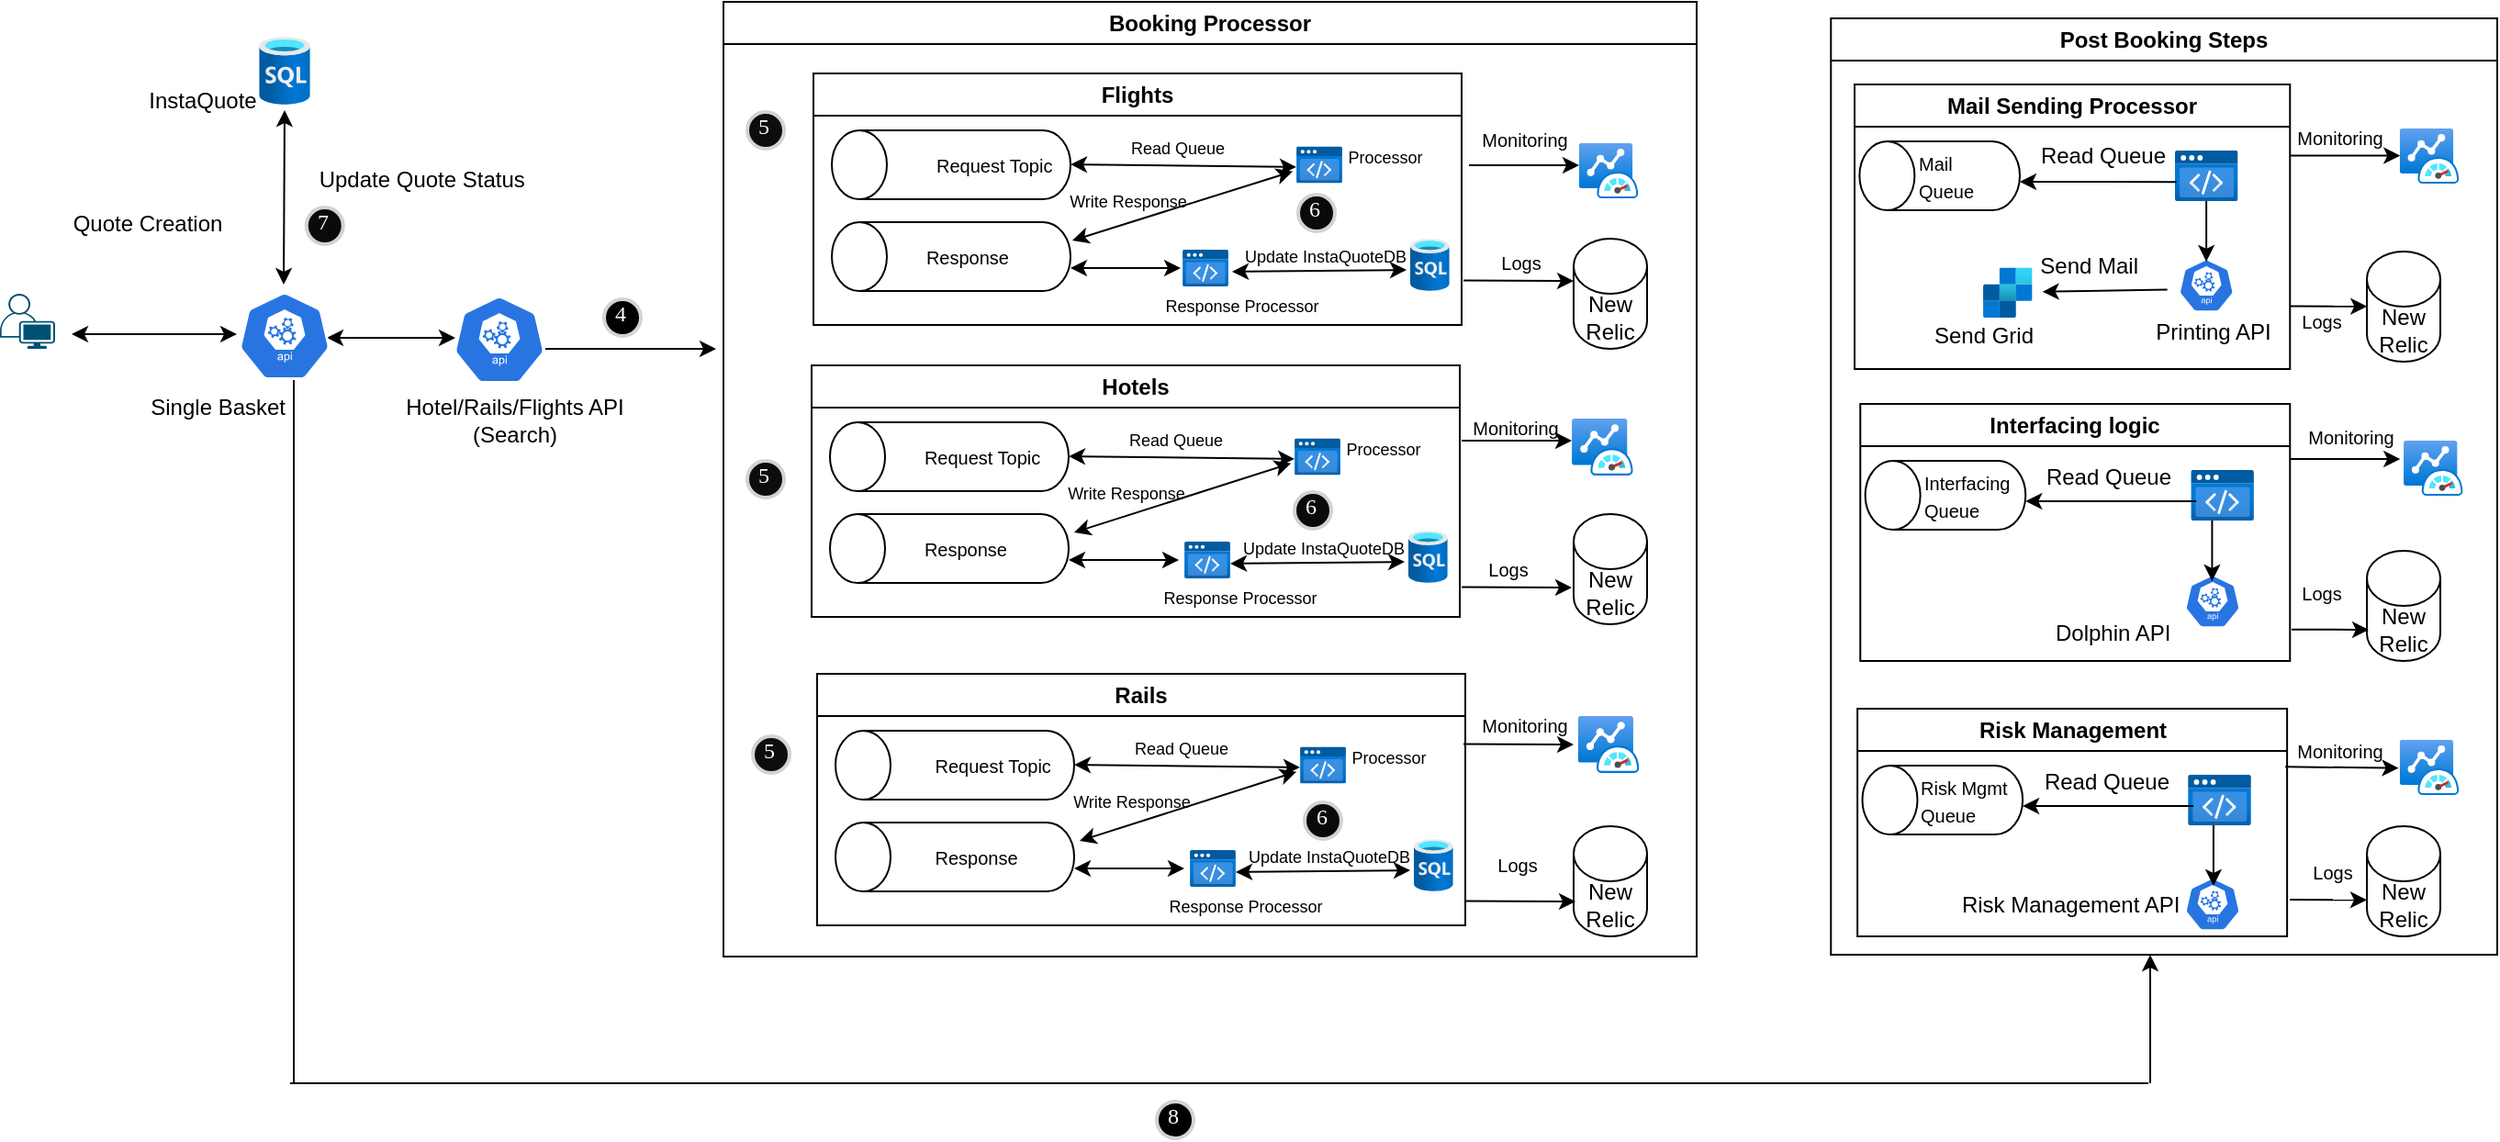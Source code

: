 <mxfile version="21.6.1" type="github" pages="3">
  <diagram name="Overview" id="FbxrqBaNDIRw1INJLC_C">
    <mxGraphModel dx="1138" dy="595" grid="1" gridSize="10" guides="1" tooltips="1" connect="1" arrows="1" fold="1" page="1" pageScale="1" pageWidth="1600" pageHeight="900" math="0" shadow="0">
      <root>
        <mxCell id="0" />
        <mxCell id="1" parent="0" />
        <mxCell id="jMU1ia0-qKuCmF8YuJTu-4" value="" style="points=[[0.35,0,0],[0.98,0.51,0],[1,0.71,0],[0.67,1,0],[0,0.795,0],[0,0.65,0]];verticalLabelPosition=bottom;sketch=0;html=1;verticalAlign=top;aspect=fixed;align=center;pointerEvents=1;shape=mxgraph.cisco19.user;fillColor=#005073;strokeColor=none;" parent="1" vertex="1">
          <mxGeometry x="30" y="230" width="30" height="30" as="geometry" />
        </mxCell>
        <mxCell id="jMU1ia0-qKuCmF8YuJTu-32" value="" style="endArrow=classic;startArrow=classic;html=1;rounded=0;" parent="1" edge="1">
          <mxGeometry width="50" height="50" relative="1" as="geometry">
            <mxPoint x="184.5" y="225" as="sourcePoint" />
            <mxPoint x="185" y="130" as="targetPoint" />
          </mxGeometry>
        </mxCell>
        <mxCell id="jMU1ia0-qKuCmF8YuJTu-34" value="" style="endArrow=classic;startArrow=classic;html=1;rounded=0;" parent="1" edge="1">
          <mxGeometry width="50" height="50" relative="1" as="geometry">
            <mxPoint x="69" y="252" as="sourcePoint" />
            <mxPoint x="159" y="252" as="targetPoint" />
          </mxGeometry>
        </mxCell>
        <mxCell id="jMU1ia0-qKuCmF8YuJTu-47" value="" style="endArrow=classic;startArrow=classic;html=1;rounded=0;" parent="1" edge="1">
          <mxGeometry width="50" height="50" relative="1" as="geometry">
            <mxPoint x="208" y="254" as="sourcePoint" />
            <mxPoint x="278" y="254" as="targetPoint" />
          </mxGeometry>
        </mxCell>
        <mxCell id="jMU1ia0-qKuCmF8YuJTu-65" value="Quote Creation" style="text;html=1;align=center;verticalAlign=middle;resizable=0;points=[];autosize=1;strokeColor=none;fillColor=none;fontSize=12;" parent="1" vertex="1">
          <mxGeometry x="60.13" y="177" width="100" height="30" as="geometry" />
        </mxCell>
        <mxCell id="jMU1ia0-qKuCmF8YuJTu-71" value="Booking Processor" style="swimlane;whiteSpace=wrap;html=1;" parent="1" vertex="1">
          <mxGeometry x="424" y="71" width="530" height="520" as="geometry" />
        </mxCell>
        <mxCell id="jMU1ia0-qKuCmF8YuJTu-115" value="Flights" style="swimlane;whiteSpace=wrap;html=1;fontSize=12;" parent="jMU1ia0-qKuCmF8YuJTu-71" vertex="1">
          <mxGeometry x="49" y="39" width="353" height="137" as="geometry" />
        </mxCell>
        <mxCell id="jMU1ia0-qKuCmF8YuJTu-119" value="&lt;font style=&quot;font-size: 10px;&quot;&gt;&amp;nbsp; &amp;nbsp; &amp;nbsp; &amp;nbsp; &amp;nbsp;Request Topic&lt;/font&gt;" style="shape=cylinder3;whiteSpace=wrap;html=1;boundedLbl=1;backgroundOutline=1;size=15;direction=north;align=left;" parent="jMU1ia0-qKuCmF8YuJTu-115" vertex="1">
          <mxGeometry x="10" y="31" width="130" height="37.5" as="geometry" />
        </mxCell>
        <mxCell id="jMU1ia0-qKuCmF8YuJTu-121" value="&lt;span style=&quot;font-size: 10px;&quot;&gt;&amp;nbsp; &amp;nbsp; &amp;nbsp; &amp;nbsp;Response&amp;nbsp;&lt;/span&gt;" style="shape=cylinder3;whiteSpace=wrap;html=1;boundedLbl=1;backgroundOutline=1;size=15;direction=north;align=left;" parent="jMU1ia0-qKuCmF8YuJTu-115" vertex="1">
          <mxGeometry x="10" y="81" width="130" height="37.5" as="geometry" />
        </mxCell>
        <mxCell id="jMU1ia0-qKuCmF8YuJTu-125" value="" style="image;aspect=fixed;html=1;points=[];align=center;fontSize=12;image=img/lib/azure2/preview/Static_Apps.svg;" parent="jMU1ia0-qKuCmF8YuJTu-115" vertex="1">
          <mxGeometry x="263" y="39.75" width="25" height="20" as="geometry" />
        </mxCell>
        <mxCell id="jMU1ia0-qKuCmF8YuJTu-127" value="" style="endArrow=classic;startArrow=classic;html=1;rounded=0;" parent="jMU1ia0-qKuCmF8YuJTu-115" edge="1">
          <mxGeometry width="50" height="50" relative="1" as="geometry">
            <mxPoint x="140" y="49.5" as="sourcePoint" />
            <mxPoint x="263" y="51" as="targetPoint" />
          </mxGeometry>
        </mxCell>
        <mxCell id="jMU1ia0-qKuCmF8YuJTu-128" value="" style="endArrow=classic;startArrow=classic;html=1;rounded=0;" parent="jMU1ia0-qKuCmF8YuJTu-115" edge="1">
          <mxGeometry width="50" height="50" relative="1" as="geometry">
            <mxPoint x="140" y="106" as="sourcePoint" />
            <mxPoint x="200" y="106" as="targetPoint" />
          </mxGeometry>
        </mxCell>
        <mxCell id="jMU1ia0-qKuCmF8YuJTu-131" value="" style="image;aspect=fixed;html=1;points=[];align=center;fontSize=12;image=img/lib/azure2/preview/Time_Series_Data_Sets.svg;" parent="jMU1ia0-qKuCmF8YuJTu-115" vertex="1">
          <mxGeometry x="325" y="90" width="21.38" height="28.5" as="geometry" />
        </mxCell>
        <mxCell id="jMU1ia0-qKuCmF8YuJTu-132" value="" style="endArrow=classic;startArrow=classic;html=1;rounded=0;" parent="jMU1ia0-qKuCmF8YuJTu-115" edge="1">
          <mxGeometry width="50" height="50" relative="1" as="geometry">
            <mxPoint x="228" y="107.96" as="sourcePoint" />
            <mxPoint x="323" y="107" as="targetPoint" />
          </mxGeometry>
        </mxCell>
        <mxCell id="jMU1ia0-qKuCmF8YuJTu-137" value="&lt;font style=&quot;font-size: 9px;&quot;&gt;Processor&lt;/font&gt;" style="text;html=1;align=center;verticalAlign=middle;resizable=0;points=[];autosize=1;strokeColor=none;fillColor=none;fontSize=9;" parent="jMU1ia0-qKuCmF8YuJTu-115" vertex="1">
          <mxGeometry x="281" y="36" width="60" height="20" as="geometry" />
        </mxCell>
        <mxCell id="jMU1ia0-qKuCmF8YuJTu-138" value="Update InstaQuoteDB" style="text;html=1;align=left;verticalAlign=middle;resizable=0;points=[];autosize=1;strokeColor=none;fillColor=none;fontSize=9;" parent="jMU1ia0-qKuCmF8YuJTu-115" vertex="1">
          <mxGeometry x="233" y="90" width="110" height="20" as="geometry" />
        </mxCell>
        <mxCell id="jMU1ia0-qKuCmF8YuJTu-139" value="Read Queue" style="text;html=1;align=center;verticalAlign=middle;resizable=0;points=[];autosize=1;strokeColor=none;fillColor=none;fontSize=9;" parent="jMU1ia0-qKuCmF8YuJTu-115" vertex="1">
          <mxGeometry x="163" y="31" width="70" height="20" as="geometry" />
        </mxCell>
        <mxCell id="jMU1ia0-qKuCmF8YuJTu-140" value="Write Response" style="text;html=1;align=center;verticalAlign=middle;resizable=0;points=[];autosize=1;strokeColor=none;fillColor=none;fontSize=9;" parent="jMU1ia0-qKuCmF8YuJTu-115" vertex="1">
          <mxGeometry x="126" y="59.75" width="90" height="20" as="geometry" />
        </mxCell>
        <mxCell id="jMU1ia0-qKuCmF8YuJTu-141" value="Response Processor" style="text;html=1;align=center;verticalAlign=middle;resizable=0;points=[];autosize=1;strokeColor=none;fillColor=none;fontSize=9;" parent="jMU1ia0-qKuCmF8YuJTu-115" vertex="1">
          <mxGeometry x="178" y="117" width="110" height="20" as="geometry" />
        </mxCell>
        <mxCell id="jMU1ia0-qKuCmF8YuJTu-229" value="6" style="ellipse;whiteSpace=wrap;html=1;aspect=fixed;strokeWidth=2;fontFamily=Tahoma;spacingBottom=4;spacingRight=2;strokeColor=#d3d3d3;fontColor=#ffffff;fillColor=#0a0a0a;" parent="jMU1ia0-qKuCmF8YuJTu-115" vertex="1">
          <mxGeometry x="264" y="66" width="20" height="20" as="geometry" />
        </mxCell>
        <mxCell id="jMU1ia0-qKuCmF8YuJTu-142" value="" style="endArrow=classic;html=1;rounded=0;" parent="jMU1ia0-qKuCmF8YuJTu-71" edge="1">
          <mxGeometry width="50" height="50" relative="1" as="geometry">
            <mxPoint x="403" y="151.75" as="sourcePoint" />
            <mxPoint x="463" y="152" as="targetPoint" />
          </mxGeometry>
        </mxCell>
        <mxCell id="jMU1ia0-qKuCmF8YuJTu-182" value="5" style="ellipse;whiteSpace=wrap;html=1;aspect=fixed;strokeWidth=2;fontFamily=Tahoma;spacingBottom=4;spacingRight=2;strokeColor=#d3d3d3;fillColor=#0d0d0d;fontColor=#ffffff;" parent="jMU1ia0-qKuCmF8YuJTu-71" vertex="1">
          <mxGeometry x="13" y="60" width="20" height="20" as="geometry" />
        </mxCell>
        <mxCell id="jMU1ia0-qKuCmF8YuJTu-184" value="5" style="ellipse;whiteSpace=wrap;html=1;aspect=fixed;strokeWidth=2;fontFamily=Tahoma;spacingBottom=4;spacingRight=2;strokeColor=#d3d3d3;fillColor=#0d0d0d;fontColor=#ffffff;" parent="jMU1ia0-qKuCmF8YuJTu-71" vertex="1">
          <mxGeometry x="13" y="250" width="20" height="20" as="geometry" />
        </mxCell>
        <mxCell id="jMU1ia0-qKuCmF8YuJTu-185" value="5" style="ellipse;whiteSpace=wrap;html=1;aspect=fixed;strokeWidth=2;fontFamily=Tahoma;spacingBottom=4;spacingRight=2;strokeColor=#d3d3d3;fillColor=#0d0d0d;fontColor=#ffffff;" parent="jMU1ia0-qKuCmF8YuJTu-71" vertex="1">
          <mxGeometry x="16" y="400" width="20" height="20" as="geometry" />
        </mxCell>
        <mxCell id="jMU1ia0-qKuCmF8YuJTu-186" value="New Relic" style="shape=cylinder3;whiteSpace=wrap;html=1;boundedLbl=1;backgroundOutline=1;size=15;" parent="jMU1ia0-qKuCmF8YuJTu-71" vertex="1">
          <mxGeometry x="463" y="279" width="40" height="60" as="geometry" />
        </mxCell>
        <mxCell id="jMU1ia0-qKuCmF8YuJTu-187" value="New Relic" style="shape=cylinder3;whiteSpace=wrap;html=1;boundedLbl=1;backgroundOutline=1;size=15;" parent="jMU1ia0-qKuCmF8YuJTu-71" vertex="1">
          <mxGeometry x="463" y="129" width="40" height="60" as="geometry" />
        </mxCell>
        <mxCell id="jMU1ia0-qKuCmF8YuJTu-190" value="New Relic" style="shape=cylinder3;whiteSpace=wrap;html=1;boundedLbl=1;backgroundOutline=1;size=15;" parent="jMU1ia0-qKuCmF8YuJTu-71" vertex="1">
          <mxGeometry x="463" y="449" width="40" height="60" as="geometry" />
        </mxCell>
        <mxCell id="Gn68gAf-KKxAphHXtv3Z-3" value="Monitoring" style="text;html=1;align=center;verticalAlign=middle;resizable=0;points=[];autosize=1;strokeColor=none;fillColor=none;fontSize=10;" vertex="1" parent="jMU1ia0-qKuCmF8YuJTu-71">
          <mxGeometry x="401" y="60" width="70" height="30" as="geometry" />
        </mxCell>
        <mxCell id="Gn68gAf-KKxAphHXtv3Z-4" value="" style="endArrow=classic;html=1;rounded=0;" edge="1" parent="jMU1ia0-qKuCmF8YuJTu-71">
          <mxGeometry width="50" height="50" relative="1" as="geometry">
            <mxPoint x="406" y="89" as="sourcePoint" />
            <mxPoint x="466" y="89" as="targetPoint" />
          </mxGeometry>
        </mxCell>
        <mxCell id="jMU1ia0-qKuCmF8YuJTu-161" value="Logs" style="text;html=1;align=center;verticalAlign=middle;resizable=0;points=[];autosize=1;strokeColor=none;fillColor=none;fontSize=10;" parent="jMU1ia0-qKuCmF8YuJTu-71" vertex="1">
          <mxGeometry x="402" y="294" width="50" height="30" as="geometry" />
        </mxCell>
        <mxCell id="Gn68gAf-KKxAphHXtv3Z-6" value="" style="image;aspect=fixed;html=1;points=[];align=center;fontSize=12;image=img/lib/azure2/other/Azure_Monitor_Dashboard.svg;" vertex="1" parent="jMU1ia0-qKuCmF8YuJTu-71">
          <mxGeometry x="462" y="227" width="33.36" height="31" as="geometry" />
        </mxCell>
        <mxCell id="Gn68gAf-KKxAphHXtv3Z-7" value="" style="endArrow=classic;html=1;rounded=0;" edge="1" parent="jMU1ia0-qKuCmF8YuJTu-71">
          <mxGeometry width="50" height="50" relative="1" as="geometry">
            <mxPoint x="402" y="239" as="sourcePoint" />
            <mxPoint x="462" y="239" as="targetPoint" />
          </mxGeometry>
        </mxCell>
        <mxCell id="Gn68gAf-KKxAphHXtv3Z-5" value="" style="image;aspect=fixed;html=1;points=[];align=center;fontSize=12;image=img/lib/azure2/other/Azure_Monitor_Dashboard.svg;" vertex="1" parent="jMU1ia0-qKuCmF8YuJTu-71">
          <mxGeometry x="465.86" y="77" width="32.28" height="30" as="geometry" />
        </mxCell>
        <mxCell id="Gn68gAf-KKxAphHXtv3Z-8" value="Monitoring" style="text;html=1;align=center;verticalAlign=middle;resizable=0;points=[];autosize=1;strokeColor=none;fillColor=none;fontSize=10;" vertex="1" parent="jMU1ia0-qKuCmF8YuJTu-71">
          <mxGeometry x="395.86" y="217" width="70" height="30" as="geometry" />
        </mxCell>
        <mxCell id="Gn68gAf-KKxAphHXtv3Z-10" value="" style="image;aspect=fixed;html=1;points=[];align=center;fontSize=12;image=img/lib/azure2/other/Azure_Monitor_Dashboard.svg;" vertex="1" parent="jMU1ia0-qKuCmF8YuJTu-71">
          <mxGeometry x="465.32" y="389" width="33.36" height="31" as="geometry" />
        </mxCell>
        <mxCell id="Gn68gAf-KKxAphHXtv3Z-11" value="Monitoring" style="text;html=1;align=center;verticalAlign=middle;resizable=0;points=[];autosize=1;strokeColor=none;fillColor=none;fontSize=10;" vertex="1" parent="jMU1ia0-qKuCmF8YuJTu-71">
          <mxGeometry x="401" y="379" width="70" height="30" as="geometry" />
        </mxCell>
        <mxCell id="Gn68gAf-KKxAphHXtv3Z-12" value="" style="endArrow=classic;html=1;rounded=0;" edge="1" parent="jMU1ia0-qKuCmF8YuJTu-71">
          <mxGeometry width="50" height="50" relative="1" as="geometry">
            <mxPoint x="403" y="404.26" as="sourcePoint" />
            <mxPoint x="463" y="404.51" as="targetPoint" />
          </mxGeometry>
        </mxCell>
        <mxCell id="jMU1ia0-qKuCmF8YuJTu-94" value="" style="sketch=0;html=1;dashed=0;whitespace=wrap;fillColor=#2875E2;strokeColor=#ffffff;points=[[0.005,0.63,0],[0.1,0.2,0],[0.9,0.2,0],[0.5,0,0],[0.995,0.63,0],[0.72,0.99,0],[0.5,1,0],[0.28,0.99,0]];verticalLabelPosition=bottom;align=center;verticalAlign=top;shape=mxgraph.kubernetes.icon;prIcon=api" parent="1" vertex="1">
          <mxGeometry x="160" y="229" width="50" height="48" as="geometry" />
        </mxCell>
        <mxCell id="jMU1ia0-qKuCmF8YuJTu-95" value="Single Basket&amp;nbsp;" style="text;html=1;align=center;verticalAlign=middle;resizable=0;points=[];autosize=1;strokeColor=none;fillColor=none;fontSize=12;" parent="1" vertex="1">
          <mxGeometry x="100" y="277" width="100" height="30" as="geometry" />
        </mxCell>
        <mxCell id="jMU1ia0-qKuCmF8YuJTu-96" value="" style="sketch=0;html=1;dashed=0;whitespace=wrap;fillColor=#2875E2;strokeColor=#ffffff;points=[[0.005,0.63,0],[0.1,0.2,0],[0.9,0.2,0],[0.5,0,0],[0.995,0.63,0],[0.72,0.99,0],[0.5,1,0],[0.28,0.99,0]];verticalLabelPosition=bottom;align=center;verticalAlign=top;shape=mxgraph.kubernetes.icon;prIcon=api" parent="1" vertex="1">
          <mxGeometry x="277" y="231" width="50" height="48" as="geometry" />
        </mxCell>
        <mxCell id="jMU1ia0-qKuCmF8YuJTu-97" value="Hotel/Rails/Flights API &lt;br style=&quot;font-size: 12px;&quot;&gt;(Search)" style="text;html=1;align=center;verticalAlign=middle;resizable=0;points=[];autosize=1;strokeColor=none;fillColor=none;fontSize=12;" parent="1" vertex="1">
          <mxGeometry x="240" y="279" width="140" height="40" as="geometry" />
        </mxCell>
        <mxCell id="jMU1ia0-qKuCmF8YuJTu-100" value="" style="shape=image;html=1;verticalAlign=top;verticalLabelPosition=bottom;labelBackgroundColor=#ffffff;imageAspect=0;aspect=fixed;image=https://cdn0.iconfinder.com/data/icons/phosphor-fill-vol-3/256/number-circle-one-fill-128.png" parent="1" vertex="1">
          <mxGeometry x="86" y="229" width="20" height="20" as="geometry" />
        </mxCell>
        <mxCell id="jMU1ia0-qKuCmF8YuJTu-101" value="" style="shape=image;html=1;verticalAlign=top;verticalLabelPosition=bottom;labelBackgroundColor=#ffffff;imageAspect=0;aspect=fixed;image=https://cdn0.iconfinder.com/data/icons/phosphor-fill-vol-3/256/number-circle-two-fill-128.png" parent="1" vertex="1">
          <mxGeometry x="230" y="229" width="20" height="20" as="geometry" />
        </mxCell>
        <mxCell id="jMU1ia0-qKuCmF8YuJTu-103" value="" style="shape=image;html=1;verticalAlign=top;verticalLabelPosition=bottom;labelBackgroundColor=#ffffff;imageAspect=0;aspect=fixed;image=https://cdn0.iconfinder.com/data/icons/phosphor-fill-vol-3/256/number-circle-three-fill-128.png" parent="1" vertex="1">
          <mxGeometry x="160" y="181" width="20" height="20" as="geometry" />
        </mxCell>
        <mxCell id="jMU1ia0-qKuCmF8YuJTu-109" value="4" style="ellipse;whiteSpace=wrap;html=1;aspect=fixed;strokeWidth=2;fontFamily=Tahoma;spacingBottom=4;spacingRight=2;strokeColor=#d4d4d4;fontColor=#ffffff;fillStyle=solid;fillColor=#000000;" parent="1" vertex="1">
          <mxGeometry x="359" y="233" width="20" height="20" as="geometry" />
        </mxCell>
        <mxCell id="jMU1ia0-qKuCmF8YuJTu-114" value="InstaQuote" style="text;html=1;align=center;verticalAlign=middle;resizable=0;points=[];autosize=1;strokeColor=none;fillColor=none;" parent="1" vertex="1">
          <mxGeometry x="100" y="110" width="80" height="30" as="geometry" />
        </mxCell>
        <mxCell id="jMU1ia0-qKuCmF8YuJTu-124" value="" style="image;aspect=fixed;html=1;points=[];align=center;fontSize=12;image=img/lib/azure2/preview/Time_Series_Data_Sets.svg;" parent="1" vertex="1">
          <mxGeometry x="171.13" y="90" width="27.75" height="37" as="geometry" />
        </mxCell>
        <mxCell id="jMU1ia0-qKuCmF8YuJTu-126" value="" style="image;aspect=fixed;html=1;points=[];align=center;fontSize=12;image=img/lib/azure2/preview/Static_Apps.svg;" parent="1" vertex="1">
          <mxGeometry x="674" y="206" width="25" height="20" as="geometry" />
        </mxCell>
        <mxCell id="jMU1ia0-qKuCmF8YuJTu-129" value="" style="endArrow=classic;startArrow=classic;html=1;rounded=0;entryX=-0.076;entryY=0.68;entryDx=0;entryDy=0;entryPerimeter=0;" parent="1" target="jMU1ia0-qKuCmF8YuJTu-125" edge="1">
          <mxGeometry width="50" height="50" relative="1" as="geometry">
            <mxPoint x="614" y="201" as="sourcePoint" />
            <mxPoint x="674" y="161" as="targetPoint" />
          </mxGeometry>
        </mxCell>
        <mxCell id="jMU1ia0-qKuCmF8YuJTu-133" value="" style="endArrow=classic;html=1;rounded=0;" parent="1" edge="1">
          <mxGeometry width="50" height="50" relative="1" as="geometry">
            <mxPoint x="327" y="260" as="sourcePoint" />
            <mxPoint x="420" y="260" as="targetPoint" />
          </mxGeometry>
        </mxCell>
        <mxCell id="jMU1ia0-qKuCmF8YuJTu-144" value="Logs" style="text;html=1;align=center;verticalAlign=middle;resizable=0;points=[];autosize=1;strokeColor=none;fillColor=none;fontSize=10;" parent="1" vertex="1">
          <mxGeometry x="833" y="198" width="50" height="30" as="geometry" />
        </mxCell>
        <mxCell id="jMU1ia0-qKuCmF8YuJTu-145" value="Hotels" style="swimlane;whiteSpace=wrap;html=1;fontSize=12;" parent="1" vertex="1">
          <mxGeometry x="472" y="269" width="353" height="137" as="geometry" />
        </mxCell>
        <mxCell id="jMU1ia0-qKuCmF8YuJTu-146" value="&lt;font style=&quot;font-size: 10px;&quot;&gt;&amp;nbsp; &amp;nbsp; &amp;nbsp; &amp;nbsp;Request Topic&amp;nbsp;&amp;nbsp;&lt;/font&gt;" style="shape=cylinder3;whiteSpace=wrap;html=1;boundedLbl=1;backgroundOutline=1;size=15;direction=north;align=left;" parent="jMU1ia0-qKuCmF8YuJTu-145" vertex="1">
          <mxGeometry x="10" y="31" width="130" height="37.5" as="geometry" />
        </mxCell>
        <mxCell id="jMU1ia0-qKuCmF8YuJTu-147" value="&lt;span style=&quot;font-size: 10px;&quot;&gt;&amp;nbsp; &amp;nbsp; &amp;nbsp; &amp;nbsp;Response&amp;nbsp;&lt;/span&gt;" style="shape=cylinder3;whiteSpace=wrap;html=1;boundedLbl=1;backgroundOutline=1;size=15;direction=north;align=left;" parent="jMU1ia0-qKuCmF8YuJTu-145" vertex="1">
          <mxGeometry x="10" y="81" width="130" height="37.5" as="geometry" />
        </mxCell>
        <mxCell id="jMU1ia0-qKuCmF8YuJTu-148" value="" style="image;aspect=fixed;html=1;points=[];align=center;fontSize=12;image=img/lib/azure2/preview/Static_Apps.svg;" parent="jMU1ia0-qKuCmF8YuJTu-145" vertex="1">
          <mxGeometry x="263" y="39.75" width="25" height="20" as="geometry" />
        </mxCell>
        <mxCell id="jMU1ia0-qKuCmF8YuJTu-149" value="" style="endArrow=classic;startArrow=classic;html=1;rounded=0;" parent="jMU1ia0-qKuCmF8YuJTu-145" edge="1">
          <mxGeometry width="50" height="50" relative="1" as="geometry">
            <mxPoint x="140" y="49.5" as="sourcePoint" />
            <mxPoint x="263" y="51" as="targetPoint" />
          </mxGeometry>
        </mxCell>
        <mxCell id="jMU1ia0-qKuCmF8YuJTu-150" value="" style="endArrow=classic;startArrow=classic;html=1;rounded=0;" parent="jMU1ia0-qKuCmF8YuJTu-145" edge="1">
          <mxGeometry width="50" height="50" relative="1" as="geometry">
            <mxPoint x="140" y="106" as="sourcePoint" />
            <mxPoint x="200" y="106" as="targetPoint" />
          </mxGeometry>
        </mxCell>
        <mxCell id="jMU1ia0-qKuCmF8YuJTu-151" value="" style="image;aspect=fixed;html=1;points=[];align=center;fontSize=12;image=img/lib/azure2/preview/Time_Series_Data_Sets.svg;" parent="jMU1ia0-qKuCmF8YuJTu-145" vertex="1">
          <mxGeometry x="325" y="90" width="21.38" height="28.5" as="geometry" />
        </mxCell>
        <mxCell id="jMU1ia0-qKuCmF8YuJTu-152" value="" style="endArrow=classic;startArrow=classic;html=1;rounded=0;" parent="jMU1ia0-qKuCmF8YuJTu-145" edge="1">
          <mxGeometry width="50" height="50" relative="1" as="geometry">
            <mxPoint x="228" y="107.96" as="sourcePoint" />
            <mxPoint x="323" y="107" as="targetPoint" />
          </mxGeometry>
        </mxCell>
        <mxCell id="jMU1ia0-qKuCmF8YuJTu-153" value="&lt;font style=&quot;font-size: 9px;&quot;&gt;Processor&lt;/font&gt;" style="text;html=1;align=center;verticalAlign=middle;resizable=0;points=[];autosize=1;strokeColor=none;fillColor=none;fontSize=9;" parent="jMU1ia0-qKuCmF8YuJTu-145" vertex="1">
          <mxGeometry x="281" y="36" width="60" height="20" as="geometry" />
        </mxCell>
        <mxCell id="jMU1ia0-qKuCmF8YuJTu-154" value="Update InstaQuoteDB" style="text;html=1;align=left;verticalAlign=middle;resizable=0;points=[];autosize=1;strokeColor=none;fillColor=none;fontSize=9;" parent="jMU1ia0-qKuCmF8YuJTu-145" vertex="1">
          <mxGeometry x="233" y="90" width="110" height="20" as="geometry" />
        </mxCell>
        <mxCell id="jMU1ia0-qKuCmF8YuJTu-155" value="Read Queue" style="text;html=1;align=center;verticalAlign=middle;resizable=0;points=[];autosize=1;strokeColor=none;fillColor=none;fontSize=9;" parent="jMU1ia0-qKuCmF8YuJTu-145" vertex="1">
          <mxGeometry x="163" y="31" width="70" height="20" as="geometry" />
        </mxCell>
        <mxCell id="jMU1ia0-qKuCmF8YuJTu-156" value="Write Response" style="text;html=1;align=center;verticalAlign=middle;resizable=0;points=[];autosize=1;strokeColor=none;fillColor=none;fontSize=9;" parent="jMU1ia0-qKuCmF8YuJTu-145" vertex="1">
          <mxGeometry x="126" y="59.75" width="90" height="20" as="geometry" />
        </mxCell>
        <mxCell id="jMU1ia0-qKuCmF8YuJTu-157" value="Response Processor" style="text;html=1;align=center;verticalAlign=middle;resizable=0;points=[];autosize=1;strokeColor=none;fillColor=none;fontSize=9;" parent="jMU1ia0-qKuCmF8YuJTu-145" vertex="1">
          <mxGeometry x="178" y="117" width="110" height="20" as="geometry" />
        </mxCell>
        <mxCell id="jMU1ia0-qKuCmF8YuJTu-230" value="6" style="ellipse;whiteSpace=wrap;html=1;aspect=fixed;strokeWidth=2;fontFamily=Tahoma;spacingBottom=4;spacingRight=2;strokeColor=#d3d3d3;fontColor=#ffffff;fillColor=#0a0a0a;" parent="jMU1ia0-qKuCmF8YuJTu-145" vertex="1">
          <mxGeometry x="263" y="69" width="20" height="20" as="geometry" />
        </mxCell>
        <mxCell id="jMU1ia0-qKuCmF8YuJTu-158" value="" style="endArrow=classic;html=1;rounded=0;" parent="1" edge="1">
          <mxGeometry width="50" height="50" relative="1" as="geometry">
            <mxPoint x="826" y="389.75" as="sourcePoint" />
            <mxPoint x="886" y="390" as="targetPoint" />
          </mxGeometry>
        </mxCell>
        <mxCell id="jMU1ia0-qKuCmF8YuJTu-159" value="" style="image;aspect=fixed;html=1;points=[];align=center;fontSize=12;image=img/lib/azure2/preview/Static_Apps.svg;" parent="1" vertex="1">
          <mxGeometry x="675" y="365" width="25" height="20" as="geometry" />
        </mxCell>
        <mxCell id="jMU1ia0-qKuCmF8YuJTu-160" value="" style="endArrow=classic;startArrow=classic;html=1;rounded=0;entryX=-0.076;entryY=0.68;entryDx=0;entryDy=0;entryPerimeter=0;" parent="1" target="jMU1ia0-qKuCmF8YuJTu-148" edge="1">
          <mxGeometry width="50" height="50" relative="1" as="geometry">
            <mxPoint x="615" y="360" as="sourcePoint" />
            <mxPoint x="675" y="320" as="targetPoint" />
          </mxGeometry>
        </mxCell>
        <mxCell id="jMU1ia0-qKuCmF8YuJTu-191" value="Rails" style="swimlane;whiteSpace=wrap;html=1;fontSize=12;" parent="1" vertex="1">
          <mxGeometry x="475" y="437" width="353" height="137" as="geometry" />
        </mxCell>
        <mxCell id="jMU1ia0-qKuCmF8YuJTu-192" value="&lt;font style=&quot;font-size: 10px;&quot;&gt;&amp;nbsp; &amp;nbsp; &amp;nbsp; &amp;nbsp; Request Topic&amp;nbsp;&amp;nbsp;&lt;/font&gt;" style="shape=cylinder3;whiteSpace=wrap;html=1;boundedLbl=1;backgroundOutline=1;size=15;direction=north;align=left;" parent="jMU1ia0-qKuCmF8YuJTu-191" vertex="1">
          <mxGeometry x="10" y="31" width="130" height="37.5" as="geometry" />
        </mxCell>
        <mxCell id="jMU1ia0-qKuCmF8YuJTu-193" value="&lt;span style=&quot;font-size: 10px;&quot;&gt;&amp;nbsp; &amp;nbsp; &amp;nbsp; &amp;nbsp; Response&amp;nbsp;&lt;/span&gt;" style="shape=cylinder3;whiteSpace=wrap;html=1;boundedLbl=1;backgroundOutline=1;size=15;direction=north;align=left;" parent="jMU1ia0-qKuCmF8YuJTu-191" vertex="1">
          <mxGeometry x="10" y="81" width="130" height="37.5" as="geometry" />
        </mxCell>
        <mxCell id="jMU1ia0-qKuCmF8YuJTu-194" value="" style="image;aspect=fixed;html=1;points=[];align=center;fontSize=12;image=img/lib/azure2/preview/Static_Apps.svg;" parent="jMU1ia0-qKuCmF8YuJTu-191" vertex="1">
          <mxGeometry x="263" y="39.75" width="25" height="20" as="geometry" />
        </mxCell>
        <mxCell id="jMU1ia0-qKuCmF8YuJTu-195" value="" style="endArrow=classic;startArrow=classic;html=1;rounded=0;" parent="jMU1ia0-qKuCmF8YuJTu-191" edge="1">
          <mxGeometry width="50" height="50" relative="1" as="geometry">
            <mxPoint x="140" y="49.5" as="sourcePoint" />
            <mxPoint x="263" y="51" as="targetPoint" />
          </mxGeometry>
        </mxCell>
        <mxCell id="jMU1ia0-qKuCmF8YuJTu-196" value="" style="endArrow=classic;startArrow=classic;html=1;rounded=0;" parent="jMU1ia0-qKuCmF8YuJTu-191" edge="1">
          <mxGeometry width="50" height="50" relative="1" as="geometry">
            <mxPoint x="140" y="106" as="sourcePoint" />
            <mxPoint x="200" y="106" as="targetPoint" />
          </mxGeometry>
        </mxCell>
        <mxCell id="jMU1ia0-qKuCmF8YuJTu-197" value="" style="image;aspect=fixed;html=1;points=[];align=center;fontSize=12;image=img/lib/azure2/preview/Time_Series_Data_Sets.svg;" parent="jMU1ia0-qKuCmF8YuJTu-191" vertex="1">
          <mxGeometry x="325" y="90" width="21.38" height="28.5" as="geometry" />
        </mxCell>
        <mxCell id="jMU1ia0-qKuCmF8YuJTu-198" value="" style="endArrow=classic;startArrow=classic;html=1;rounded=0;" parent="jMU1ia0-qKuCmF8YuJTu-191" edge="1">
          <mxGeometry width="50" height="50" relative="1" as="geometry">
            <mxPoint x="228" y="107.96" as="sourcePoint" />
            <mxPoint x="323" y="107" as="targetPoint" />
          </mxGeometry>
        </mxCell>
        <mxCell id="jMU1ia0-qKuCmF8YuJTu-199" value="&lt;font style=&quot;font-size: 9px;&quot;&gt;Processor&lt;/font&gt;" style="text;html=1;align=center;verticalAlign=middle;resizable=0;points=[];autosize=1;strokeColor=none;fillColor=none;fontSize=9;" parent="jMU1ia0-qKuCmF8YuJTu-191" vertex="1">
          <mxGeometry x="281" y="36" width="60" height="20" as="geometry" />
        </mxCell>
        <mxCell id="jMU1ia0-qKuCmF8YuJTu-200" value="Update InstaQuoteDB" style="text;html=1;align=left;verticalAlign=middle;resizable=0;points=[];autosize=1;strokeColor=none;fillColor=none;fontSize=9;" parent="jMU1ia0-qKuCmF8YuJTu-191" vertex="1">
          <mxGeometry x="233" y="90" width="110" height="20" as="geometry" />
        </mxCell>
        <mxCell id="jMU1ia0-qKuCmF8YuJTu-201" value="Read Queue" style="text;html=1;align=center;verticalAlign=middle;resizable=0;points=[];autosize=1;strokeColor=none;fillColor=none;fontSize=9;" parent="jMU1ia0-qKuCmF8YuJTu-191" vertex="1">
          <mxGeometry x="163" y="31" width="70" height="20" as="geometry" />
        </mxCell>
        <mxCell id="jMU1ia0-qKuCmF8YuJTu-202" value="Write Response" style="text;html=1;align=center;verticalAlign=middle;resizable=0;points=[];autosize=1;strokeColor=none;fillColor=none;fontSize=9;" parent="jMU1ia0-qKuCmF8YuJTu-191" vertex="1">
          <mxGeometry x="126" y="59.75" width="90" height="20" as="geometry" />
        </mxCell>
        <mxCell id="jMU1ia0-qKuCmF8YuJTu-203" value="Response Processor" style="text;html=1;align=center;verticalAlign=middle;resizable=0;points=[];autosize=1;strokeColor=none;fillColor=none;fontSize=9;" parent="jMU1ia0-qKuCmF8YuJTu-191" vertex="1">
          <mxGeometry x="178" y="117" width="110" height="20" as="geometry" />
        </mxCell>
        <mxCell id="jMU1ia0-qKuCmF8YuJTu-224" value="6" style="ellipse;whiteSpace=wrap;html=1;aspect=fixed;strokeWidth=2;fontFamily=Tahoma;spacingBottom=4;spacingRight=2;strokeColor=#d3d3d3;fontColor=#ffffff;fillColor=#0a0a0a;" parent="jMU1ia0-qKuCmF8YuJTu-191" vertex="1">
          <mxGeometry x="265.5" y="70" width="20" height="20" as="geometry" />
        </mxCell>
        <mxCell id="jMU1ia0-qKuCmF8YuJTu-204" value="" style="endArrow=classic;html=1;rounded=0;" parent="1" edge="1">
          <mxGeometry width="50" height="50" relative="1" as="geometry">
            <mxPoint x="828" y="560.75" as="sourcePoint" />
            <mxPoint x="888" y="561" as="targetPoint" />
          </mxGeometry>
        </mxCell>
        <mxCell id="jMU1ia0-qKuCmF8YuJTu-205" value="" style="image;aspect=fixed;html=1;points=[];align=center;fontSize=12;image=img/lib/azure2/preview/Static_Apps.svg;" parent="1" vertex="1">
          <mxGeometry x="678" y="533" width="25" height="20" as="geometry" />
        </mxCell>
        <mxCell id="jMU1ia0-qKuCmF8YuJTu-206" value="" style="endArrow=classic;startArrow=classic;html=1;rounded=0;entryX=-0.076;entryY=0.68;entryDx=0;entryDy=0;entryPerimeter=0;" parent="1" target="jMU1ia0-qKuCmF8YuJTu-194" edge="1">
          <mxGeometry width="50" height="50" relative="1" as="geometry">
            <mxPoint x="618" y="528" as="sourcePoint" />
            <mxPoint x="678" y="488" as="targetPoint" />
          </mxGeometry>
        </mxCell>
        <mxCell id="jMU1ia0-qKuCmF8YuJTu-207" value="Logs" style="text;html=1;align=center;verticalAlign=middle;resizable=0;points=[];autosize=1;strokeColor=none;fillColor=none;fontSize=10;" parent="1" vertex="1">
          <mxGeometry x="831" y="526" width="50" height="30" as="geometry" />
        </mxCell>
        <mxCell id="jMU1ia0-qKuCmF8YuJTu-220" value="7" style="ellipse;whiteSpace=wrap;html=1;aspect=fixed;strokeWidth=2;fontFamily=Tahoma;spacingBottom=4;spacingRight=2;strokeColor=#d3d3d3;fillColor=#0a0a0a;fontColor=#ffffff;" parent="1" vertex="1">
          <mxGeometry x="196.88" y="183" width="20" height="20" as="geometry" />
        </mxCell>
        <mxCell id="jMU1ia0-qKuCmF8YuJTu-227" value="Update Quote Status&lt;span style=&quot;white-space: pre;&quot;&gt;&#x9;&lt;/span&gt;" style="text;html=1;align=center;verticalAlign=middle;resizable=0;points=[];autosize=1;strokeColor=none;fillColor=none;fontSize=12;" parent="1" vertex="1">
          <mxGeometry x="190" y="153" width="160" height="30" as="geometry" />
        </mxCell>
        <mxCell id="2TQVqrKVYeZlpUsMksOP-50" value="Post Booking Steps" style="swimlane;whiteSpace=wrap;html=1;" parent="1" vertex="1">
          <mxGeometry x="1027.13" y="80" width="362.87" height="510" as="geometry" />
        </mxCell>
        <mxCell id="2TQVqrKVYeZlpUsMksOP-13" value="Interfacing logic" style="swimlane;whiteSpace=wrap;html=1;" parent="2TQVqrKVYeZlpUsMksOP-50" vertex="1">
          <mxGeometry x="16" y="210" width="234" height="140" as="geometry" />
        </mxCell>
        <mxCell id="2TQVqrKVYeZlpUsMksOP-15" value="" style="image;aspect=fixed;html=1;points=[];align=center;fontSize=12;image=img/lib/azure2/preview/Static_Apps.svg;" parent="2TQVqrKVYeZlpUsMksOP-13" vertex="1">
          <mxGeometry x="180" y="36" width="34.38" height="27.5" as="geometry" />
        </mxCell>
        <mxCell id="2TQVqrKVYeZlpUsMksOP-16" value="&lt;font style=&quot;font-size: 10px;&quot;&gt;Interfacing Queue&lt;/font&gt;" style="shape=cylinder3;whiteSpace=wrap;html=1;boundedLbl=1;backgroundOutline=1;size=15;direction=north;align=left;" parent="2TQVqrKVYeZlpUsMksOP-13" vertex="1">
          <mxGeometry x="2.69" y="31" width="87.31" height="37.5" as="geometry" />
        </mxCell>
        <mxCell id="2TQVqrKVYeZlpUsMksOP-17" value="" style="endArrow=classic;html=1;rounded=0;" parent="2TQVqrKVYeZlpUsMksOP-13" edge="1">
          <mxGeometry width="50" height="50" relative="1" as="geometry">
            <mxPoint x="183" y="53" as="sourcePoint" />
            <mxPoint x="90" y="53" as="targetPoint" />
          </mxGeometry>
        </mxCell>
        <mxCell id="2TQVqrKVYeZlpUsMksOP-18" value="Read Queue" style="text;html=1;align=center;verticalAlign=middle;resizable=0;points=[];autosize=1;strokeColor=none;fillColor=none;" parent="2TQVqrKVYeZlpUsMksOP-13" vertex="1">
          <mxGeometry x="90" y="25" width="90" height="30" as="geometry" />
        </mxCell>
        <mxCell id="N_6OxTNqsT0WVqvpGa0D-3" value="" style="sketch=0;html=1;dashed=0;whitespace=wrap;fillColor=#2875E2;strokeColor=#ffffff;points=[[0.005,0.63,0],[0.1,0.2,0],[0.9,0.2,0],[0.5,0,0],[0.995,0.63,0],[0.72,0.99,0],[0.5,1,0],[0.28,0.99,0]];verticalLabelPosition=bottom;align=center;verticalAlign=top;shape=mxgraph.kubernetes.icon;prIcon=api" parent="2TQVqrKVYeZlpUsMksOP-13" vertex="1">
          <mxGeometry x="176.87" y="90" width="30" height="35" as="geometry" />
        </mxCell>
        <mxCell id="N_6OxTNqsT0WVqvpGa0D-5" value="" style="endArrow=classic;html=1;rounded=0;" parent="2TQVqrKVYeZlpUsMksOP-13" edge="1">
          <mxGeometry width="50" height="50" relative="1" as="geometry">
            <mxPoint x="191.58" y="63.5" as="sourcePoint" />
            <mxPoint x="191.58" y="96.5" as="targetPoint" />
          </mxGeometry>
        </mxCell>
        <mxCell id="N_6OxTNqsT0WVqvpGa0D-7" value="Dolphin API&amp;nbsp;" style="text;html=1;align=center;verticalAlign=middle;resizable=0;points=[];autosize=1;strokeColor=none;fillColor=none;" parent="2TQVqrKVYeZlpUsMksOP-13" vertex="1">
          <mxGeometry x="93.87" y="110" width="90" height="30" as="geometry" />
        </mxCell>
        <mxCell id="jMU1ia0-qKuCmF8YuJTu-208" value="Mail Sending Processor" style="swimlane;whiteSpace=wrap;html=1;" parent="2TQVqrKVYeZlpUsMksOP-50" vertex="1">
          <mxGeometry x="12.87" y="36" width="237.13" height="155" as="geometry" />
        </mxCell>
        <mxCell id="jMU1ia0-qKuCmF8YuJTu-214" value="" style="image;aspect=fixed;html=1;points=[];align=center;fontSize=12;image=img/lib/azure2/preview/Static_Apps.svg;" parent="jMU1ia0-qKuCmF8YuJTu-208" vertex="1">
          <mxGeometry x="174.43" y="36" width="34.38" height="27.5" as="geometry" />
        </mxCell>
        <mxCell id="jMU1ia0-qKuCmF8YuJTu-237" value="&lt;font style=&quot;font-size: 10px;&quot;&gt;Mail Queue&lt;/font&gt;" style="shape=cylinder3;whiteSpace=wrap;html=1;boundedLbl=1;backgroundOutline=1;size=15;direction=north;align=left;" parent="jMU1ia0-qKuCmF8YuJTu-208" vertex="1">
          <mxGeometry x="2.69" y="31" width="87.31" height="37.5" as="geometry" />
        </mxCell>
        <mxCell id="jMU1ia0-qKuCmF8YuJTu-238" value="" style="endArrow=classic;html=1;rounded=0;exitX=0.948;exitY=0.97;exitDx=0;exitDy=0;exitPerimeter=0;" parent="jMU1ia0-qKuCmF8YuJTu-208" source="jMU1ia0-qKuCmF8YuJTu-240" edge="1">
          <mxGeometry width="50" height="50" relative="1" as="geometry">
            <mxPoint x="183" y="53" as="sourcePoint" />
            <mxPoint x="90" y="53" as="targetPoint" />
          </mxGeometry>
        </mxCell>
        <mxCell id="jMU1ia0-qKuCmF8YuJTu-240" value="Read Queue" style="text;html=1;align=center;verticalAlign=middle;resizable=0;points=[];autosize=1;strokeColor=none;fillColor=none;" parent="jMU1ia0-qKuCmF8YuJTu-208" vertex="1">
          <mxGeometry x="90" y="24" width="90" height="30" as="geometry" />
        </mxCell>
        <mxCell id="jMU1ia0-qKuCmF8YuJTu-217" value="" style="sketch=0;html=1;dashed=0;whitespace=wrap;fillColor=#2875E2;strokeColor=#ffffff;points=[[0.005,0.63,0],[0.1,0.2,0],[0.9,0.2,0],[0.5,0,0],[0.995,0.63,0],[0.72,0.99,0],[0.5,1,0],[0.28,0.99,0]];verticalLabelPosition=bottom;align=center;verticalAlign=top;shape=mxgraph.kubernetes.icon;prIcon=api" parent="jMU1ia0-qKuCmF8YuJTu-208" vertex="1">
          <mxGeometry x="176.62" y="92" width="30" height="35" as="geometry" />
        </mxCell>
        <mxCell id="jMU1ia0-qKuCmF8YuJTu-242" value="" style="endArrow=classic;html=1;rounded=0;" parent="jMU1ia0-qKuCmF8YuJTu-208" edge="1">
          <mxGeometry width="50" height="50" relative="1" as="geometry">
            <mxPoint x="191.56" y="63.5" as="sourcePoint" />
            <mxPoint x="191.56" y="96.5" as="targetPoint" />
          </mxGeometry>
        </mxCell>
        <mxCell id="N_6OxTNqsT0WVqvpGa0D-9" value="" style="image;aspect=fixed;html=1;points=[];align=center;fontSize=12;image=img/lib/azure2/integration/SendGrid_Accounts.svg;" parent="jMU1ia0-qKuCmF8YuJTu-208" vertex="1">
          <mxGeometry x="70" y="99.72" width="26.8" height="27.28" as="geometry" />
        </mxCell>
        <mxCell id="N_6OxTNqsT0WVqvpGa0D-10" value="Send Mail&amp;nbsp;" style="text;html=1;align=center;verticalAlign=middle;resizable=0;points=[];autosize=1;strokeColor=none;fillColor=none;" parent="jMU1ia0-qKuCmF8YuJTu-208" vertex="1">
          <mxGeometry x="89.43" y="84" width="80" height="30" as="geometry" />
        </mxCell>
        <mxCell id="N_6OxTNqsT0WVqvpGa0D-12" value="" style="endArrow=classic;html=1;rounded=0;entryX=0.161;entryY=0.964;entryDx=0;entryDy=0;entryPerimeter=0;exitX=1.011;exitY=0.924;exitDx=0;exitDy=0;exitPerimeter=0;" parent="jMU1ia0-qKuCmF8YuJTu-208" source="N_6OxTNqsT0WVqvpGa0D-10" target="N_6OxTNqsT0WVqvpGa0D-10" edge="1">
          <mxGeometry width="50" height="50" relative="1" as="geometry">
            <mxPoint x="108.56" y="133.5" as="sourcePoint" />
            <mxPoint x="128.56" y="114" as="targetPoint" />
          </mxGeometry>
        </mxCell>
        <mxCell id="2TQVqrKVYeZlpUsMksOP-59" value="New Relic" style="shape=cylinder3;whiteSpace=wrap;html=1;boundedLbl=1;backgroundOutline=1;size=15;" parent="2TQVqrKVYeZlpUsMksOP-50" vertex="1">
          <mxGeometry x="291.87" y="290" width="40" height="60" as="geometry" />
        </mxCell>
        <mxCell id="2TQVqrKVYeZlpUsMksOP-60" value="Logs" style="text;html=1;align=center;verticalAlign=middle;resizable=0;points=[];autosize=1;strokeColor=none;fillColor=none;fontSize=10;" parent="2TQVqrKVYeZlpUsMksOP-50" vertex="1">
          <mxGeometry x="241.87" y="298" width="50" height="30" as="geometry" />
        </mxCell>
        <mxCell id="2TQVqrKVYeZlpUsMksOP-61" value="" style="endArrow=classic;html=1;rounded=0;" parent="2TQVqrKVYeZlpUsMksOP-50" edge="1">
          <mxGeometry width="50" height="50" relative="1" as="geometry">
            <mxPoint x="250.87" y="332.83" as="sourcePoint" />
            <mxPoint x="292.87" y="333" as="targetPoint" />
          </mxGeometry>
        </mxCell>
        <mxCell id="2TQVqrKVYeZlpUsMksOP-88" value="New Relic" style="shape=cylinder3;whiteSpace=wrap;html=1;boundedLbl=1;backgroundOutline=1;size=15;" parent="2TQVqrKVYeZlpUsMksOP-50" vertex="1">
          <mxGeometry x="291.87" y="127" width="40" height="60" as="geometry" />
        </mxCell>
        <mxCell id="2TQVqrKVYeZlpUsMksOP-89" value="" style="endArrow=classic;html=1;rounded=0;" parent="2TQVqrKVYeZlpUsMksOP-50" edge="1">
          <mxGeometry width="50" height="50" relative="1" as="geometry">
            <mxPoint x="250" y="156.76" as="sourcePoint" />
            <mxPoint x="292" y="156.93" as="targetPoint" />
          </mxGeometry>
        </mxCell>
        <mxCell id="2TQVqrKVYeZlpUsMksOP-90" value="Logs" style="text;html=1;align=center;verticalAlign=middle;resizable=0;points=[];autosize=1;strokeColor=none;fillColor=none;fontSize=10;" parent="2TQVqrKVYeZlpUsMksOP-50" vertex="1">
          <mxGeometry x="241.87" y="150" width="50" height="30" as="geometry" />
        </mxCell>
        <mxCell id="2TQVqrKVYeZlpUsMksOP-104" value="Risk Management" style="swimlane;whiteSpace=wrap;html=1;startSize=23;" parent="2TQVqrKVYeZlpUsMksOP-50" vertex="1">
          <mxGeometry x="14.43" y="376" width="234" height="124" as="geometry" />
        </mxCell>
        <mxCell id="2TQVqrKVYeZlpUsMksOP-105" value="" style="image;aspect=fixed;html=1;points=[];align=center;fontSize=12;image=img/lib/azure2/preview/Static_Apps.svg;" parent="2TQVqrKVYeZlpUsMksOP-104" vertex="1">
          <mxGeometry x="180" y="36" width="34.38" height="27.5" as="geometry" />
        </mxCell>
        <mxCell id="2TQVqrKVYeZlpUsMksOP-106" value="&lt;font style=&quot;font-size: 10px;&quot;&gt;Risk Mgmt Queue&lt;/font&gt;" style="shape=cylinder3;whiteSpace=wrap;html=1;boundedLbl=1;backgroundOutline=1;size=15;direction=north;align=left;" parent="2TQVqrKVYeZlpUsMksOP-104" vertex="1">
          <mxGeometry x="2.69" y="31" width="87.31" height="37.5" as="geometry" />
        </mxCell>
        <mxCell id="2TQVqrKVYeZlpUsMksOP-107" value="" style="endArrow=classic;html=1;rounded=0;" parent="2TQVqrKVYeZlpUsMksOP-104" edge="1">
          <mxGeometry width="50" height="50" relative="1" as="geometry">
            <mxPoint x="183" y="53" as="sourcePoint" />
            <mxPoint x="90" y="53" as="targetPoint" />
          </mxGeometry>
        </mxCell>
        <mxCell id="2TQVqrKVYeZlpUsMksOP-108" value="Read Queue" style="text;html=1;align=center;verticalAlign=middle;resizable=0;points=[];autosize=1;strokeColor=none;fillColor=none;" parent="2TQVqrKVYeZlpUsMksOP-104" vertex="1">
          <mxGeometry x="90" y="25" width="90" height="30" as="geometry" />
        </mxCell>
        <mxCell id="N_6OxTNqsT0WVqvpGa0D-4" value="" style="sketch=0;html=1;dashed=0;whitespace=wrap;fillColor=#2875E2;strokeColor=#ffffff;points=[[0.005,0.63,0],[0.1,0.2,0],[0.9,0.2,0],[0.5,0,0],[0.995,0.63,0],[0.72,0.99,0],[0.5,1,0],[0.28,0.99,0]];verticalLabelPosition=bottom;align=center;verticalAlign=top;shape=mxgraph.kubernetes.icon;prIcon=api" parent="2TQVqrKVYeZlpUsMksOP-104" vertex="1">
          <mxGeometry x="178.44" y="89" width="30" height="35" as="geometry" />
        </mxCell>
        <mxCell id="N_6OxTNqsT0WVqvpGa0D-6" value="" style="endArrow=classic;html=1;rounded=0;" parent="2TQVqrKVYeZlpUsMksOP-104" edge="1">
          <mxGeometry width="50" height="50" relative="1" as="geometry">
            <mxPoint x="193.9" y="63.5" as="sourcePoint" />
            <mxPoint x="193.9" y="96.5" as="targetPoint" />
          </mxGeometry>
        </mxCell>
        <mxCell id="N_6OxTNqsT0WVqvpGa0D-8" value="Risk Management API&amp;nbsp;&lt;br&gt;" style="text;html=1;align=center;verticalAlign=middle;resizable=0;points=[];autosize=1;strokeColor=none;fillColor=none;" parent="2TQVqrKVYeZlpUsMksOP-104" vertex="1">
          <mxGeometry x="42.0" y="91.5" width="150" height="30" as="geometry" />
        </mxCell>
        <mxCell id="2TQVqrKVYeZlpUsMksOP-114" value="New Relic" style="shape=cylinder3;whiteSpace=wrap;html=1;boundedLbl=1;backgroundOutline=1;size=15;" parent="2TQVqrKVYeZlpUsMksOP-50" vertex="1">
          <mxGeometry x="291.87" y="440" width="40" height="60" as="geometry" />
        </mxCell>
        <mxCell id="Gn68gAf-KKxAphHXtv3Z-13" value="" style="image;aspect=fixed;html=1;points=[];align=center;fontSize=12;image=img/lib/azure2/other/Azure_Monitor_Dashboard.svg;" vertex="1" parent="2TQVqrKVYeZlpUsMksOP-50">
          <mxGeometry x="309.73" y="60" width="32.28" height="30" as="geometry" />
        </mxCell>
        <mxCell id="Gn68gAf-KKxAphHXtv3Z-14" value="Monitoring" style="text;html=1;align=center;verticalAlign=middle;resizable=0;points=[];autosize=1;strokeColor=none;fillColor=none;fontSize=10;" vertex="1" parent="2TQVqrKVYeZlpUsMksOP-50">
          <mxGeometry x="241.87" y="50" width="70" height="30" as="geometry" />
        </mxCell>
        <mxCell id="Gn68gAf-KKxAphHXtv3Z-15" value="" style="endArrow=classic;html=1;rounded=0;" edge="1" parent="2TQVqrKVYeZlpUsMksOP-50">
          <mxGeometry width="50" height="50" relative="1" as="geometry">
            <mxPoint x="250.0" y="74.76" as="sourcePoint" />
            <mxPoint x="310.0" y="74.76" as="targetPoint" />
          </mxGeometry>
        </mxCell>
        <mxCell id="Gn68gAf-KKxAphHXtv3Z-16" value="" style="image;aspect=fixed;html=1;points=[];align=center;fontSize=12;image=img/lib/azure2/other/Azure_Monitor_Dashboard.svg;" vertex="1" parent="2TQVqrKVYeZlpUsMksOP-50">
          <mxGeometry x="311.87" y="230" width="32.28" height="30" as="geometry" />
        </mxCell>
        <mxCell id="Gn68gAf-KKxAphHXtv3Z-17" value="" style="endArrow=classic;html=1;rounded=0;" edge="1" parent="2TQVqrKVYeZlpUsMksOP-50">
          <mxGeometry width="50" height="50" relative="1" as="geometry">
            <mxPoint x="250.0" y="240" as="sourcePoint" />
            <mxPoint x="310.0" y="240" as="targetPoint" />
          </mxGeometry>
        </mxCell>
        <mxCell id="Gn68gAf-KKxAphHXtv3Z-18" value="Monitoring" style="text;html=1;align=center;verticalAlign=middle;resizable=0;points=[];autosize=1;strokeColor=none;fillColor=none;fontSize=10;" vertex="1" parent="2TQVqrKVYeZlpUsMksOP-50">
          <mxGeometry x="247.43" y="213" width="70" height="30" as="geometry" />
        </mxCell>
        <mxCell id="2TQVqrKVYeZlpUsMksOP-116" value="" style="endArrow=classic;html=1;rounded=0;" parent="2TQVqrKVYeZlpUsMksOP-50" edge="1">
          <mxGeometry width="50" height="50" relative="1" as="geometry">
            <mxPoint x="249.87" y="480" as="sourcePoint" />
            <mxPoint x="291.87" y="480.17" as="targetPoint" />
          </mxGeometry>
        </mxCell>
        <mxCell id="2TQVqrKVYeZlpUsMksOP-115" value="Logs" style="text;html=1;align=center;verticalAlign=middle;resizable=0;points=[];autosize=1;strokeColor=none;fillColor=none;fontSize=10;" parent="2TQVqrKVYeZlpUsMksOP-50" vertex="1">
          <mxGeometry x="247.43" y="450" width="50" height="30" as="geometry" />
        </mxCell>
        <mxCell id="Gn68gAf-KKxAphHXtv3Z-19" value="" style="image;aspect=fixed;html=1;points=[];align=center;fontSize=12;image=img/lib/azure2/other/Azure_Monitor_Dashboard.svg;" vertex="1" parent="2TQVqrKVYeZlpUsMksOP-50">
          <mxGeometry x="309.73" y="393" width="32.28" height="30" as="geometry" />
        </mxCell>
        <mxCell id="Gn68gAf-KKxAphHXtv3Z-20" value="Monitoring" style="text;html=1;align=center;verticalAlign=middle;resizable=0;points=[];autosize=1;strokeColor=none;fillColor=none;fontSize=10;" vertex="1" parent="2TQVqrKVYeZlpUsMksOP-50">
          <mxGeometry x="241.87" y="384" width="70" height="30" as="geometry" />
        </mxCell>
        <mxCell id="Gn68gAf-KKxAphHXtv3Z-23" value="" style="endArrow=classic;html=1;rounded=0;entryX=0.956;entryY=0.998;entryDx=0;entryDy=0;entryPerimeter=0;exitX=0.074;exitY=0.974;exitDx=0;exitDy=0;exitPerimeter=0;" edge="1" parent="2TQVqrKVYeZlpUsMksOP-50">
          <mxGeometry width="50" height="50" relative="1" as="geometry">
            <mxPoint x="247.43" y="407.64" as="sourcePoint" />
            <mxPoint x="309.17" y="408.36" as="targetPoint" />
          </mxGeometry>
        </mxCell>
        <mxCell id="2TQVqrKVYeZlpUsMksOP-56" value="8" style="ellipse;whiteSpace=wrap;html=1;aspect=fixed;strokeWidth=2;fontFamily=Tahoma;spacingBottom=4;spacingRight=2;strokeColor=#d3d3d3;fillColor=#000000;fontColor=#ffffff;" parent="1" vertex="1">
          <mxGeometry x="660" y="670" width="20" height="20" as="geometry" />
        </mxCell>
        <mxCell id="2TQVqrKVYeZlpUsMksOP-62" value="Printing API" style="text;html=1;align=center;verticalAlign=middle;resizable=0;points=[];autosize=1;strokeColor=none;fillColor=none;" parent="1" vertex="1">
          <mxGeometry x="1190" y="236" width="90" height="30" as="geometry" />
        </mxCell>
        <mxCell id="2TQVqrKVYeZlpUsMksOP-119" value="" style="endArrow=none;html=1;rounded=0;" parent="1" edge="1">
          <mxGeometry width="50" height="50" relative="1" as="geometry">
            <mxPoint x="188" y="660" as="sourcePoint" />
            <mxPoint x="1200" y="660" as="targetPoint" />
          </mxGeometry>
        </mxCell>
        <mxCell id="2TQVqrKVYeZlpUsMksOP-120" value="" style="endArrow=classic;html=1;rounded=0;" parent="1" edge="1">
          <mxGeometry width="50" height="50" relative="1" as="geometry">
            <mxPoint x="1201" y="660" as="sourcePoint" />
            <mxPoint x="1201" y="590" as="targetPoint" />
          </mxGeometry>
        </mxCell>
        <mxCell id="N_6OxTNqsT0WVqvpGa0D-13" value="Send Grid" style="text;html=1;align=center;verticalAlign=middle;resizable=0;points=[];autosize=1;strokeColor=none;fillColor=none;" parent="1" vertex="1">
          <mxGeometry x="1070" y="238" width="80" height="30" as="geometry" />
        </mxCell>
        <mxCell id="WOszvaLFJsCF1fS7l6P2-2" value="" style="endArrow=none;html=1;rounded=0;" edge="1" parent="1">
          <mxGeometry width="50" height="50" relative="1" as="geometry">
            <mxPoint x="190" y="660" as="sourcePoint" />
            <mxPoint x="190" y="277" as="targetPoint" />
          </mxGeometry>
        </mxCell>
      </root>
    </mxGraphModel>
  </diagram>
  <diagram id="Ipyd798fegl1khSpd1qE" name="Flights">
    <mxGraphModel dx="1071" dy="560" grid="1" gridSize="10" guides="1" tooltips="1" connect="1" arrows="1" fold="1" page="1" pageScale="1" pageWidth="1600" pageHeight="900" math="0" shadow="0">
      <root>
        <mxCell id="0" />
        <mxCell id="1" parent="0" />
        <mxCell id="RnHM7UhugV-t6iSXhk8L-3" value="" style="sketch=0;html=1;dashed=0;whitespace=wrap;fillColor=#2875E2;strokeColor=#ffffff;points=[[0.005,0.63,0],[0.1,0.2,0],[0.9,0.2,0],[0.5,0,0],[0.995,0.63,0],[0.72,0.99,0],[0.5,1,0],[0.28,0.99,0]];verticalLabelPosition=bottom;align=center;verticalAlign=top;shape=mxgraph.kubernetes.icon;prIcon=api" vertex="1" parent="1">
          <mxGeometry x="100" y="176" width="50" height="48" as="geometry" />
        </mxCell>
        <mxCell id="RnHM7UhugV-t6iSXhk8L-4" value="" style="endArrow=classic;html=1;rounded=0;exitX=0.995;exitY=0.63;exitDx=0;exitDy=0;exitPerimeter=0;" edge="1" parent="1" source="RnHM7UhugV-t6iSXhk8L-3">
          <mxGeometry width="50" height="50" relative="1" as="geometry">
            <mxPoint x="210" y="208.5" as="sourcePoint" />
            <mxPoint x="310" y="206" as="targetPoint" />
          </mxGeometry>
        </mxCell>
        <mxCell id="RnHM7UhugV-t6iSXhk8L-5" value="Single Basket API drops &lt;br&gt;message in topic" style="text;html=1;align=center;verticalAlign=middle;resizable=0;points=[];autosize=1;strokeColor=none;fillColor=none;" vertex="1" parent="1">
          <mxGeometry x="159" y="159" width="150" height="40" as="geometry" />
        </mxCell>
        <mxCell id="RnHM7UhugV-t6iSXhk8L-6" value="" style="image;sketch=0;aspect=fixed;html=1;points=[];align=center;fontSize=12;image=img/lib/mscae/Service_Bus.svg;" vertex="1" parent="1">
          <mxGeometry x="210" y="209" width="20" height="20" as="geometry" />
        </mxCell>
        <mxCell id="RnHM7UhugV-t6iSXhk8L-7" value="Sender" style="text;html=1;align=center;verticalAlign=middle;resizable=0;points=[];autosize=1;strokeColor=none;fillColor=none;" vertex="1" parent="1">
          <mxGeometry x="90" y="229" width="60" height="30" as="geometry" />
        </mxCell>
        <mxCell id="RnHM7UhugV-t6iSXhk8L-8" value="" style="outlineConnect=0;dashed=0;verticalLabelPosition=bottom;verticalAlign=top;align=center;html=1;shape=mxgraph.aws3.topic_2;fillColor=#D9A741;gradientColor=none;" vertex="1" parent="1">
          <mxGeometry x="370" y="180" width="93" height="58.5" as="geometry" />
        </mxCell>
        <mxCell id="RnHM7UhugV-t6iSXhk8L-9" value="" style="outlineConnect=0;dashed=0;verticalLabelPosition=bottom;verticalAlign=top;align=center;html=1;shape=mxgraph.aws3.worker;fillColor=#D9A741;gradientColor=none;" vertex="1" parent="1">
          <mxGeometry x="561" y="122" width="20" height="20" as="geometry" />
        </mxCell>
        <mxCell id="RnHM7UhugV-t6iSXhk8L-12" value="" style="outlineConnect=0;dashed=0;verticalLabelPosition=bottom;verticalAlign=top;align=center;html=1;shape=mxgraph.aws3.worker;fillColor=#D9A741;gradientColor=none;" vertex="1" parent="1">
          <mxGeometry x="561" y="163" width="20" height="20" as="geometry" />
        </mxCell>
        <mxCell id="RnHM7UhugV-t6iSXhk8L-13" value="" style="outlineConnect=0;dashed=0;verticalLabelPosition=bottom;verticalAlign=top;align=center;html=1;shape=mxgraph.aws3.worker;fillColor=#D9A741;gradientColor=none;" vertex="1" parent="1">
          <mxGeometry x="561" y="204" width="20" height="20" as="geometry" />
        </mxCell>
        <mxCell id="RnHM7UhugV-t6iSXhk8L-14" value="" style="outlineConnect=0;dashed=0;verticalLabelPosition=bottom;verticalAlign=top;align=center;html=1;shape=mxgraph.aws3.worker;fillColor=#D9A741;gradientColor=none;" vertex="1" parent="1">
          <mxGeometry x="560" y="244" width="20" height="20" as="geometry" />
        </mxCell>
        <mxCell id="RnHM7UhugV-t6iSXhk8L-15" value="" style="endArrow=classic;html=1;rounded=0;" edge="1" parent="1">
          <mxGeometry width="50" height="50" relative="1" as="geometry">
            <mxPoint x="465" y="203" as="sourcePoint" />
            <mxPoint x="556" y="136" as="targetPoint" />
          </mxGeometry>
        </mxCell>
        <mxCell id="RnHM7UhugV-t6iSXhk8L-16" value="" style="endArrow=classic;html=1;rounded=0;" edge="1" parent="1">
          <mxGeometry width="50" height="50" relative="1" as="geometry">
            <mxPoint x="466" y="202" as="sourcePoint" />
            <mxPoint x="564" y="175" as="targetPoint" />
          </mxGeometry>
        </mxCell>
        <mxCell id="RnHM7UhugV-t6iSXhk8L-18" value="" style="endArrow=classic;html=1;rounded=0;" edge="1" parent="1">
          <mxGeometry width="50" height="50" relative="1" as="geometry">
            <mxPoint x="467" y="205" as="sourcePoint" />
            <mxPoint x="558" y="216.5" as="targetPoint" />
          </mxGeometry>
        </mxCell>
        <mxCell id="RnHM7UhugV-t6iSXhk8L-19" value="" style="endArrow=classic;html=1;rounded=0;exitX=1;exitY=0.5;exitDx=0;exitDy=0;exitPerimeter=0;" edge="1" parent="1" source="RnHM7UhugV-t6iSXhk8L-8">
          <mxGeometry width="50" height="50" relative="1" as="geometry">
            <mxPoint x="470" y="224" as="sourcePoint" />
            <mxPoint x="561" y="258" as="targetPoint" />
          </mxGeometry>
        </mxCell>
        <mxCell id="RnHM7UhugV-t6iSXhk8L-20" value="Flights Topic" style="text;html=1;align=center;verticalAlign=middle;resizable=0;points=[];autosize=1;strokeColor=none;fillColor=none;" vertex="1" parent="1">
          <mxGeometry x="371.5" y="244" width="90" height="30" as="geometry" />
        </mxCell>
        <mxCell id="RnHM7UhugV-t6iSXhk8L-26" value="1. Filters can be applied on Topic based on Suppliers" style="text;html=1;align=center;verticalAlign=middle;resizable=0;points=[];autosize=1;strokeColor=none;fillColor=none;" vertex="1" parent="1">
          <mxGeometry x="310" y="318" width="300" height="30" as="geometry" />
        </mxCell>
        <mxCell id="RnHM7UhugV-t6iSXhk8L-27" value="2. Each supplier can have its own processor" style="text;html=1;align=center;verticalAlign=middle;resizable=0;points=[];autosize=1;strokeColor=none;fillColor=none;" vertex="1" parent="1">
          <mxGeometry x="307" y="342" width="260" height="30" as="geometry" />
        </mxCell>
        <mxCell id="RnHM7UhugV-t6iSXhk8L-28" value="PS : Deployments would be difficult in this mechanism" style="text;html=1;align=center;verticalAlign=middle;resizable=0;points=[];autosize=1;strokeColor=none;fillColor=none;" vertex="1" parent="1">
          <mxGeometry x="310" y="420" width="310" height="30" as="geometry" />
        </mxCell>
        <mxCell id="RnHM7UhugV-t6iSXhk8L-29" value="Service Bus" style="swimlane;whiteSpace=wrap;html=1;" vertex="1" parent="1">
          <mxGeometry x="340" y="80" width="550" height="230" as="geometry" />
        </mxCell>
        <mxCell id="NFkK4K-MUM6iShGZG_B9-3" value="Response Queue" style="text;html=1;align=center;verticalAlign=middle;resizable=0;points=[];autosize=1;strokeColor=none;fillColor=none;" vertex="1" parent="RnHM7UhugV-t6iSXhk8L-29">
          <mxGeometry x="320" y="158.5" width="120" height="30" as="geometry" />
        </mxCell>
        <mxCell id="NFkK4K-MUM6iShGZG_B9-4" value="" style="sketch=0;aspect=fixed;pointerEvents=1;shadow=0;dashed=0;html=1;strokeColor=none;labelPosition=center;verticalLabelPosition=bottom;verticalAlign=top;align=center;fillColor=#00188D;shape=mxgraph.azure.queue_generic" vertex="1" parent="RnHM7UhugV-t6iSXhk8L-29">
          <mxGeometry x="336.66" y="124.5" width="113.34" height="34" as="geometry" />
        </mxCell>
        <mxCell id="NFkK4K-MUM6iShGZG_B9-5" value="" style="endArrow=classic;html=1;rounded=0;entryX=0;entryY=0.5;entryDx=0;entryDy=0;entryPerimeter=0;" edge="1" parent="RnHM7UhugV-t6iSXhk8L-29" target="NFkK4K-MUM6iShGZG_B9-4">
          <mxGeometry width="50" height="50" relative="1" as="geometry">
            <mxPoint x="240" y="60" as="sourcePoint" />
            <mxPoint x="290" y="10" as="targetPoint" />
          </mxGeometry>
        </mxCell>
        <mxCell id="NFkK4K-MUM6iShGZG_B9-6" value="" style="endArrow=classic;html=1;rounded=0;entryX=0.005;entryY=0.03;entryDx=0;entryDy=0;entryPerimeter=0;exitX=1;exitY=0.5;exitDx=0;exitDy=0;exitPerimeter=0;" edge="1" parent="RnHM7UhugV-t6iSXhk8L-29" source="RnHM7UhugV-t6iSXhk8L-12">
          <mxGeometry width="50" height="50" relative="1" as="geometry">
            <mxPoint x="239.66" y="82" as="sourcePoint" />
            <mxPoint x="336.66" y="148" as="targetPoint" />
          </mxGeometry>
        </mxCell>
        <mxCell id="NFkK4K-MUM6iShGZG_B9-7" value="" style="endArrow=classic;html=1;rounded=0;entryX=-0.012;entryY=0.796;entryDx=0;entryDy=0;entryPerimeter=0;exitX=1;exitY=0.5;exitDx=0;exitDy=0;exitPerimeter=0;" edge="1" parent="RnHM7UhugV-t6iSXhk8L-29" target="NFkK4K-MUM6iShGZG_B9-4">
          <mxGeometry width="50" height="50" relative="1" as="geometry">
            <mxPoint x="241" y="175" as="sourcePoint" />
            <mxPoint x="336.66" y="230" as="targetPoint" />
          </mxGeometry>
        </mxCell>
        <mxCell id="NFkK4K-MUM6iShGZG_B9-8" value="" style="endArrow=classic;html=1;rounded=0;exitX=1;exitY=0.5;exitDx=0;exitDy=0;exitPerimeter=0;" edge="1" parent="RnHM7UhugV-t6iSXhk8L-29">
          <mxGeometry width="50" height="50" relative="1" as="geometry">
            <mxPoint x="242.66" y="133" as="sourcePoint" />
            <mxPoint x="330" y="150" as="targetPoint" />
          </mxGeometry>
        </mxCell>
        <mxCell id="NFkK4K-MUM6iShGZG_B9-9" value="" style="outlineConnect=0;dashed=0;verticalLabelPosition=bottom;verticalAlign=top;align=center;html=1;shape=mxgraph.aws3.worker;fillColor=#D9A741;gradientColor=none;" vertex="1" parent="RnHM7UhugV-t6iSXhk8L-29">
          <mxGeometry x="516" y="131.5" width="20" height="20" as="geometry" />
        </mxCell>
        <mxCell id="NFkK4K-MUM6iShGZG_B9-10" value="" style="endArrow=classic;html=1;rounded=0;exitX=1;exitY=0.51;exitDx=0;exitDy=0;exitPerimeter=0;entryX=0;entryY=0.5;entryDx=0;entryDy=0;entryPerimeter=0;" edge="1" parent="RnHM7UhugV-t6iSXhk8L-29" source="NFkK4K-MUM6iShGZG_B9-4" target="NFkK4K-MUM6iShGZG_B9-9">
          <mxGeometry width="50" height="50" relative="1" as="geometry">
            <mxPoint x="450" y="136.5" as="sourcePoint" />
            <mxPoint x="500" y="142" as="targetPoint" />
          </mxGeometry>
        </mxCell>
        <mxCell id="NFkK4K-MUM6iShGZG_B9-11" value="" style="endArrow=classic;html=1;rounded=0;exitX=1;exitY=0.51;exitDx=0;exitDy=0;exitPerimeter=0;" edge="1" parent="RnHM7UhugV-t6iSXhk8L-29">
          <mxGeometry width="50" height="50" relative="1" as="geometry">
            <mxPoint x="523.66" y="131.5" as="sourcePoint" />
            <mxPoint x="524" y="60" as="targetPoint" />
          </mxGeometry>
        </mxCell>
        <mxCell id="iNsJ1NfqIGMBBy_Wapkw-1" value="" style="image;aspect=fixed;html=1;points=[];align=center;fontSize=12;image=img/lib/azure2/preview/Time_Series_Data_Sets.svg;" vertex="1" parent="RnHM7UhugV-t6iSXhk8L-29">
          <mxGeometry x="512.62" y="30" width="21.38" height="28.5" as="geometry" />
        </mxCell>
        <mxCell id="iNsJ1NfqIGMBBy_Wapkw-2" value="Update IQ" style="text;html=1;align=center;verticalAlign=middle;resizable=0;points=[];autosize=1;strokeColor=none;fillColor=none;" vertex="1" parent="RnHM7UhugV-t6iSXhk8L-29">
          <mxGeometry x="450" y="58.5" width="80" height="30" as="geometry" />
        </mxCell>
        <mxCell id="EzbZbY8YxPit2XOu0PxX-1" value="Process Response &lt;br&gt;Message" style="text;html=1;align=center;verticalAlign=middle;resizable=0;points=[];autosize=1;strokeColor=none;fillColor=none;" vertex="1" parent="RnHM7UhugV-t6iSXhk8L-29">
          <mxGeometry x="430" y="148.5" width="120" height="40" as="geometry" />
        </mxCell>
        <mxCell id="Dv9EwTYHD36C5AQ1hu41-1" value="" style="endArrow=classic;html=1;rounded=0;exitX=1;exitY=0.5;exitDx=0;exitDy=0;" edge="1" parent="1">
          <mxGeometry width="50" height="50" relative="1" as="geometry">
            <mxPoint x="893" y="202.82" as="sourcePoint" />
            <mxPoint x="973" y="202.82" as="targetPoint" />
          </mxGeometry>
        </mxCell>
        <mxCell id="Dv9EwTYHD36C5AQ1hu41-2" value="New Relic" style="shape=cylinder3;whiteSpace=wrap;html=1;boundedLbl=1;backgroundOutline=1;size=15;" vertex="1" parent="1">
          <mxGeometry x="975" y="164" width="60" height="80" as="geometry" />
        </mxCell>
        <mxCell id="UZ1ZtlzQPYw_vd_HuCrt-1" value="Logs" style="text;html=1;align=center;verticalAlign=middle;resizable=0;points=[];autosize=1;strokeColor=none;fillColor=none;" vertex="1" parent="1">
          <mxGeometry x="925" y="178" width="50" height="30" as="geometry" />
        </mxCell>
      </root>
    </mxGraphModel>
  </diagram>
  <diagram name="Hotels" id="jZ5FWVjvXUf99kcJRnu3">
    <mxGraphModel dx="910" dy="476" grid="1" gridSize="10" guides="1" tooltips="1" connect="1" arrows="1" fold="1" page="1" pageScale="1" pageWidth="1600" pageHeight="900" math="0" shadow="0">
      <root>
        <mxCell id="MBNQo80dJxIWCvzNVu8l-0" />
        <mxCell id="MBNQo80dJxIWCvzNVu8l-1" parent="MBNQo80dJxIWCvzNVu8l-0" />
        <mxCell id="MBNQo80dJxIWCvzNVu8l-2" value="" style="sketch=0;html=1;dashed=0;whitespace=wrap;fillColor=#2875E2;strokeColor=#ffffff;points=[[0.005,0.63,0],[0.1,0.2,0],[0.9,0.2,0],[0.5,0,0],[0.995,0.63,0],[0.72,0.99,0],[0.5,1,0],[0.28,0.99,0]];verticalLabelPosition=bottom;align=center;verticalAlign=top;shape=mxgraph.kubernetes.icon;prIcon=api" vertex="1" parent="MBNQo80dJxIWCvzNVu8l-1">
          <mxGeometry x="100" y="176" width="50" height="48" as="geometry" />
        </mxCell>
        <mxCell id="MBNQo80dJxIWCvzNVu8l-3" value="" style="endArrow=classic;html=1;rounded=0;exitX=0.995;exitY=0.63;exitDx=0;exitDy=0;exitPerimeter=0;" edge="1" parent="MBNQo80dJxIWCvzNVu8l-1" source="MBNQo80dJxIWCvzNVu8l-2">
          <mxGeometry width="50" height="50" relative="1" as="geometry">
            <mxPoint x="210" y="208.5" as="sourcePoint" />
            <mxPoint x="310" y="206" as="targetPoint" />
          </mxGeometry>
        </mxCell>
        <mxCell id="MBNQo80dJxIWCvzNVu8l-4" value="Single Basket API drops &lt;br&gt;message in topic" style="text;html=1;align=center;verticalAlign=middle;resizable=0;points=[];autosize=1;strokeColor=none;fillColor=none;" vertex="1" parent="MBNQo80dJxIWCvzNVu8l-1">
          <mxGeometry x="159" y="159" width="150" height="40" as="geometry" />
        </mxCell>
        <mxCell id="MBNQo80dJxIWCvzNVu8l-5" value="" style="image;sketch=0;aspect=fixed;html=1;points=[];align=center;fontSize=12;image=img/lib/mscae/Service_Bus.svg;" vertex="1" parent="MBNQo80dJxIWCvzNVu8l-1">
          <mxGeometry x="210" y="209" width="20" height="20" as="geometry" />
        </mxCell>
        <mxCell id="MBNQo80dJxIWCvzNVu8l-6" value="Sender" style="text;html=1;align=center;verticalAlign=middle;resizable=0;points=[];autosize=1;strokeColor=none;fillColor=none;" vertex="1" parent="MBNQo80dJxIWCvzNVu8l-1">
          <mxGeometry x="90" y="229" width="60" height="30" as="geometry" />
        </mxCell>
        <mxCell id="MBNQo80dJxIWCvzNVu8l-7" value="" style="outlineConnect=0;dashed=0;verticalLabelPosition=bottom;verticalAlign=top;align=center;html=1;shape=mxgraph.aws3.topic_2;fillColor=#D9A741;gradientColor=none;" vertex="1" parent="MBNQo80dJxIWCvzNVu8l-1">
          <mxGeometry x="370" y="180" width="93" height="58.5" as="geometry" />
        </mxCell>
        <mxCell id="MBNQo80dJxIWCvzNVu8l-8" value="" style="outlineConnect=0;dashed=0;verticalLabelPosition=bottom;verticalAlign=top;align=center;html=1;shape=mxgraph.aws3.worker;fillColor=#D9A741;gradientColor=none;" vertex="1" parent="MBNQo80dJxIWCvzNVu8l-1">
          <mxGeometry x="561" y="122" width="20" height="20" as="geometry" />
        </mxCell>
        <mxCell id="MBNQo80dJxIWCvzNVu8l-9" value="" style="outlineConnect=0;dashed=0;verticalLabelPosition=bottom;verticalAlign=top;align=center;html=1;shape=mxgraph.aws3.worker;fillColor=#D9A741;gradientColor=none;" vertex="1" parent="MBNQo80dJxIWCvzNVu8l-1">
          <mxGeometry x="561" y="163" width="20" height="20" as="geometry" />
        </mxCell>
        <mxCell id="MBNQo80dJxIWCvzNVu8l-10" value="" style="outlineConnect=0;dashed=0;verticalLabelPosition=bottom;verticalAlign=top;align=center;html=1;shape=mxgraph.aws3.worker;fillColor=#D9A741;gradientColor=none;" vertex="1" parent="MBNQo80dJxIWCvzNVu8l-1">
          <mxGeometry x="561" y="204" width="20" height="20" as="geometry" />
        </mxCell>
        <mxCell id="MBNQo80dJxIWCvzNVu8l-11" value="" style="outlineConnect=0;dashed=0;verticalLabelPosition=bottom;verticalAlign=top;align=center;html=1;shape=mxgraph.aws3.worker;fillColor=#D9A741;gradientColor=none;" vertex="1" parent="MBNQo80dJxIWCvzNVu8l-1">
          <mxGeometry x="560" y="244" width="20" height="20" as="geometry" />
        </mxCell>
        <mxCell id="MBNQo80dJxIWCvzNVu8l-12" value="" style="endArrow=classic;html=1;rounded=0;" edge="1" parent="MBNQo80dJxIWCvzNVu8l-1">
          <mxGeometry width="50" height="50" relative="1" as="geometry">
            <mxPoint x="465" y="203" as="sourcePoint" />
            <mxPoint x="556" y="136" as="targetPoint" />
          </mxGeometry>
        </mxCell>
        <mxCell id="MBNQo80dJxIWCvzNVu8l-13" value="" style="endArrow=classic;html=1;rounded=0;" edge="1" parent="MBNQo80dJxIWCvzNVu8l-1">
          <mxGeometry width="50" height="50" relative="1" as="geometry">
            <mxPoint x="466" y="202" as="sourcePoint" />
            <mxPoint x="564" y="175" as="targetPoint" />
          </mxGeometry>
        </mxCell>
        <mxCell id="MBNQo80dJxIWCvzNVu8l-14" value="" style="endArrow=classic;html=1;rounded=0;" edge="1" parent="MBNQo80dJxIWCvzNVu8l-1">
          <mxGeometry width="50" height="50" relative="1" as="geometry">
            <mxPoint x="467" y="205" as="sourcePoint" />
            <mxPoint x="558" y="216.5" as="targetPoint" />
          </mxGeometry>
        </mxCell>
        <mxCell id="MBNQo80dJxIWCvzNVu8l-15" value="" style="endArrow=classic;html=1;rounded=0;exitX=1;exitY=0.5;exitDx=0;exitDy=0;exitPerimeter=0;" edge="1" parent="MBNQo80dJxIWCvzNVu8l-1" source="MBNQo80dJxIWCvzNVu8l-7">
          <mxGeometry width="50" height="50" relative="1" as="geometry">
            <mxPoint x="470" y="224" as="sourcePoint" />
            <mxPoint x="561" y="258" as="targetPoint" />
          </mxGeometry>
        </mxCell>
        <mxCell id="MBNQo80dJxIWCvzNVu8l-16" value="Flights Topic" style="text;html=1;align=center;verticalAlign=middle;resizable=0;points=[];autosize=1;strokeColor=none;fillColor=none;" vertex="1" parent="MBNQo80dJxIWCvzNVu8l-1">
          <mxGeometry x="371.5" y="244" width="90" height="30" as="geometry" />
        </mxCell>
        <mxCell id="MBNQo80dJxIWCvzNVu8l-17" value="Processor 1" style="text;html=1;align=center;verticalAlign=middle;resizable=0;points=[];autosize=1;strokeColor=none;fillColor=none;" vertex="1" parent="MBNQo80dJxIWCvzNVu8l-1">
          <mxGeometry x="600" y="117" width="90" height="30" as="geometry" />
        </mxCell>
        <mxCell id="MBNQo80dJxIWCvzNVu8l-18" value="Supplier B" style="text;html=1;align=center;verticalAlign=middle;resizable=0;points=[];autosize=1;strokeColor=none;fillColor=none;" vertex="1" parent="MBNQo80dJxIWCvzNVu8l-1">
          <mxGeometry x="607" y="158" width="80" height="30" as="geometry" />
        </mxCell>
        <mxCell id="MBNQo80dJxIWCvzNVu8l-19" value="Supplier C" style="text;html=1;align=center;verticalAlign=middle;resizable=0;points=[];autosize=1;strokeColor=none;fillColor=none;" vertex="1" parent="MBNQo80dJxIWCvzNVu8l-1">
          <mxGeometry x="609" y="199" width="80" height="30" as="geometry" />
        </mxCell>
        <mxCell id="MBNQo80dJxIWCvzNVu8l-20" value="Supplier D" style="text;html=1;align=center;verticalAlign=middle;resizable=0;points=[];autosize=1;strokeColor=none;fillColor=none;" vertex="1" parent="MBNQo80dJxIWCvzNVu8l-1">
          <mxGeometry x="610" y="238.5" width="80" height="30" as="geometry" />
        </mxCell>
        <mxCell id="MBNQo80dJxIWCvzNVu8l-24" value="Service Bus" style="swimlane;whiteSpace=wrap;html=1;" vertex="1" parent="MBNQo80dJxIWCvzNVu8l-1">
          <mxGeometry x="320" y="80" width="390" height="230" as="geometry" />
        </mxCell>
        <mxCell id="MBNQo80dJxIWCvzNVu8l-25" value="" style="endArrow=classic;html=1;rounded=0;exitX=1;exitY=0.5;exitDx=0;exitDy=0;" edge="1" parent="MBNQo80dJxIWCvzNVu8l-1" source="MBNQo80dJxIWCvzNVu8l-24">
          <mxGeometry width="50" height="50" relative="1" as="geometry">
            <mxPoint x="720" y="229" as="sourcePoint" />
            <mxPoint x="790" y="195" as="targetPoint" />
          </mxGeometry>
        </mxCell>
        <mxCell id="MBNQo80dJxIWCvzNVu8l-26" value="New Relic" style="shape=cylinder3;whiteSpace=wrap;html=1;boundedLbl=1;backgroundOutline=1;size=15;" vertex="1" parent="MBNQo80dJxIWCvzNVu8l-1">
          <mxGeometry x="790" y="158" width="60" height="80" as="geometry" />
        </mxCell>
        <mxCell id="MBNQo80dJxIWCvzNVu8l-27" value="Logs" style="text;html=1;align=center;verticalAlign=middle;resizable=0;points=[];autosize=1;strokeColor=none;fillColor=none;" vertex="1" parent="MBNQo80dJxIWCvzNVu8l-1">
          <mxGeometry x="720" y="159" width="50" height="30" as="geometry" />
        </mxCell>
      </root>
    </mxGraphModel>
  </diagram>
</mxfile>
